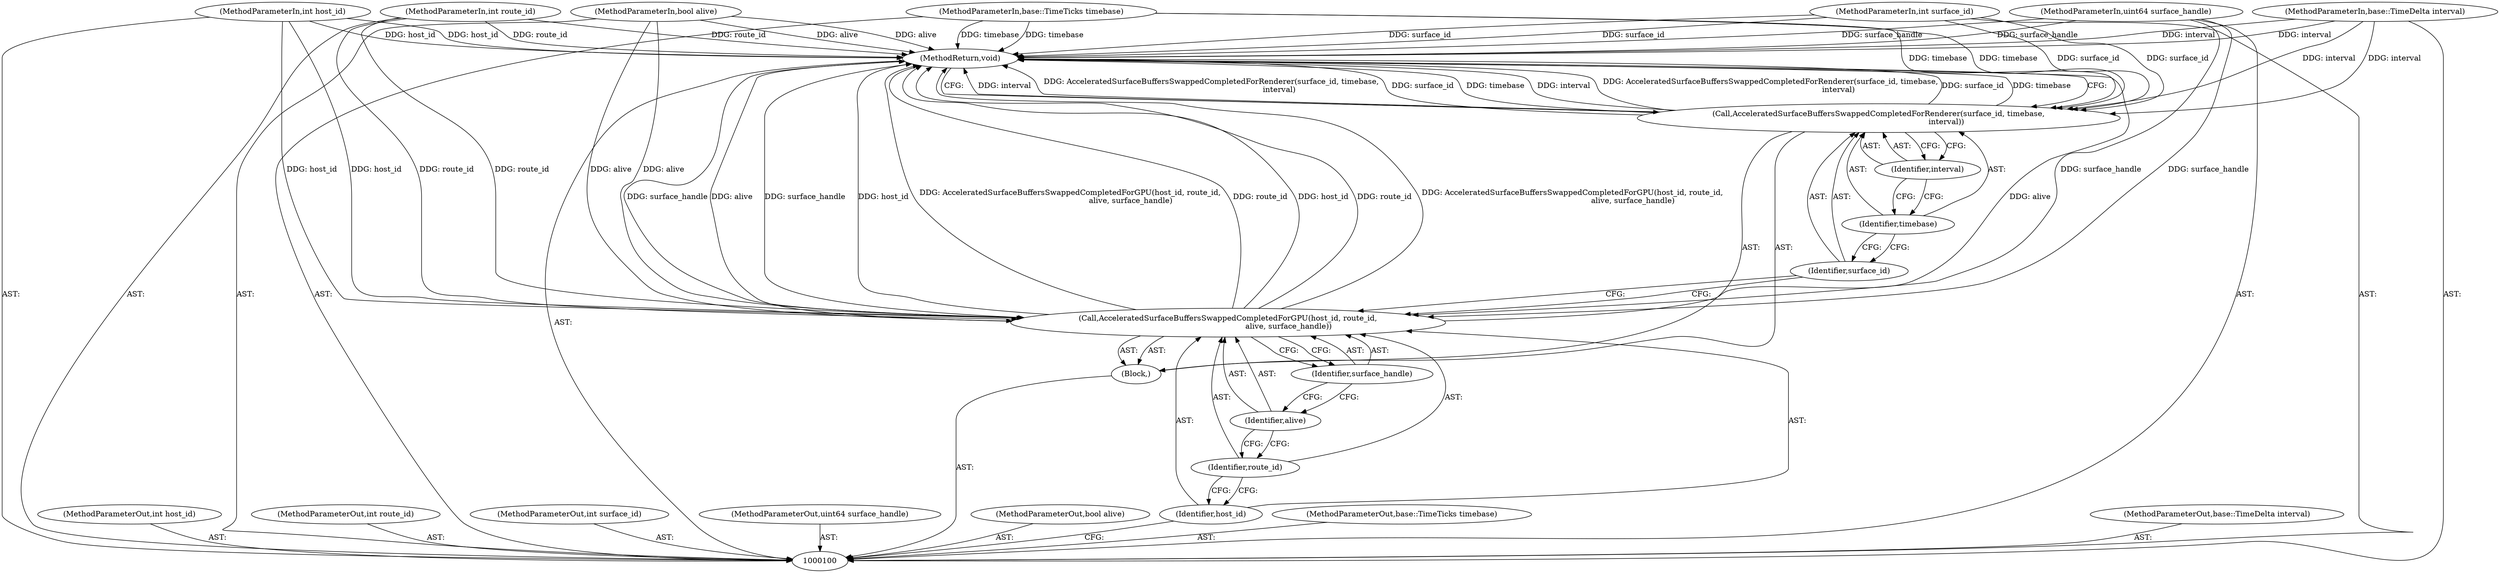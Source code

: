 digraph "0_Chrome_18d67244984a574ba2dd8779faabc0e3e34f4b76_0" {
"1000118" [label="(MethodReturn,void)"];
"1000101" [label="(MethodParameterIn,int host_id)"];
"1000139" [label="(MethodParameterOut,int host_id)"];
"1000114" [label="(Call,AcceleratedSurfaceBuffersSwappedCompletedForRenderer(surface_id, timebase,\n                                                        interval))"];
"1000115" [label="(Identifier,surface_id)"];
"1000116" [label="(Identifier,timebase)"];
"1000117" [label="(Identifier,interval)"];
"1000102" [label="(MethodParameterIn,int route_id)"];
"1000140" [label="(MethodParameterOut,int route_id)"];
"1000103" [label="(MethodParameterIn,int surface_id)"];
"1000141" [label="(MethodParameterOut,int surface_id)"];
"1000104" [label="(MethodParameterIn,uint64 surface_handle)"];
"1000142" [label="(MethodParameterOut,uint64 surface_handle)"];
"1000105" [label="(MethodParameterIn,bool alive)"];
"1000143" [label="(MethodParameterOut,bool alive)"];
"1000106" [label="(MethodParameterIn,base::TimeTicks timebase)"];
"1000144" [label="(MethodParameterOut,base::TimeTicks timebase)"];
"1000107" [label="(MethodParameterIn,base::TimeDelta interval)"];
"1000145" [label="(MethodParameterOut,base::TimeDelta interval)"];
"1000108" [label="(Block,)"];
"1000109" [label="(Call,AcceleratedSurfaceBuffersSwappedCompletedForGPU(host_id, route_id,\n                                                  alive, surface_handle))"];
"1000110" [label="(Identifier,host_id)"];
"1000111" [label="(Identifier,route_id)"];
"1000112" [label="(Identifier,alive)"];
"1000113" [label="(Identifier,surface_handle)"];
"1000118" -> "1000100"  [label="AST: "];
"1000118" -> "1000114"  [label="CFG: "];
"1000114" -> "1000118"  [label="DDG: interval"];
"1000114" -> "1000118"  [label="DDG: AcceleratedSurfaceBuffersSwappedCompletedForRenderer(surface_id, timebase,\n                                                        interval)"];
"1000114" -> "1000118"  [label="DDG: surface_id"];
"1000114" -> "1000118"  [label="DDG: timebase"];
"1000107" -> "1000118"  [label="DDG: interval"];
"1000104" -> "1000118"  [label="DDG: surface_handle"];
"1000105" -> "1000118"  [label="DDG: alive"];
"1000103" -> "1000118"  [label="DDG: surface_id"];
"1000102" -> "1000118"  [label="DDG: route_id"];
"1000109" -> "1000118"  [label="DDG: alive"];
"1000109" -> "1000118"  [label="DDG: surface_handle"];
"1000109" -> "1000118"  [label="DDG: host_id"];
"1000109" -> "1000118"  [label="DDG: route_id"];
"1000109" -> "1000118"  [label="DDG: AcceleratedSurfaceBuffersSwappedCompletedForGPU(host_id, route_id,\n                                                  alive, surface_handle)"];
"1000101" -> "1000118"  [label="DDG: host_id"];
"1000106" -> "1000118"  [label="DDG: timebase"];
"1000101" -> "1000100"  [label="AST: "];
"1000101" -> "1000118"  [label="DDG: host_id"];
"1000101" -> "1000109"  [label="DDG: host_id"];
"1000139" -> "1000100"  [label="AST: "];
"1000114" -> "1000108"  [label="AST: "];
"1000114" -> "1000117"  [label="CFG: "];
"1000115" -> "1000114"  [label="AST: "];
"1000116" -> "1000114"  [label="AST: "];
"1000117" -> "1000114"  [label="AST: "];
"1000118" -> "1000114"  [label="CFG: "];
"1000114" -> "1000118"  [label="DDG: interval"];
"1000114" -> "1000118"  [label="DDG: AcceleratedSurfaceBuffersSwappedCompletedForRenderer(surface_id, timebase,\n                                                        interval)"];
"1000114" -> "1000118"  [label="DDG: surface_id"];
"1000114" -> "1000118"  [label="DDG: timebase"];
"1000103" -> "1000114"  [label="DDG: surface_id"];
"1000106" -> "1000114"  [label="DDG: timebase"];
"1000107" -> "1000114"  [label="DDG: interval"];
"1000115" -> "1000114"  [label="AST: "];
"1000115" -> "1000109"  [label="CFG: "];
"1000116" -> "1000115"  [label="CFG: "];
"1000116" -> "1000114"  [label="AST: "];
"1000116" -> "1000115"  [label="CFG: "];
"1000117" -> "1000116"  [label="CFG: "];
"1000117" -> "1000114"  [label="AST: "];
"1000117" -> "1000116"  [label="CFG: "];
"1000114" -> "1000117"  [label="CFG: "];
"1000102" -> "1000100"  [label="AST: "];
"1000102" -> "1000118"  [label="DDG: route_id"];
"1000102" -> "1000109"  [label="DDG: route_id"];
"1000140" -> "1000100"  [label="AST: "];
"1000103" -> "1000100"  [label="AST: "];
"1000103" -> "1000118"  [label="DDG: surface_id"];
"1000103" -> "1000114"  [label="DDG: surface_id"];
"1000141" -> "1000100"  [label="AST: "];
"1000104" -> "1000100"  [label="AST: "];
"1000104" -> "1000118"  [label="DDG: surface_handle"];
"1000104" -> "1000109"  [label="DDG: surface_handle"];
"1000142" -> "1000100"  [label="AST: "];
"1000105" -> "1000100"  [label="AST: "];
"1000105" -> "1000118"  [label="DDG: alive"];
"1000105" -> "1000109"  [label="DDG: alive"];
"1000143" -> "1000100"  [label="AST: "];
"1000106" -> "1000100"  [label="AST: "];
"1000106" -> "1000118"  [label="DDG: timebase"];
"1000106" -> "1000114"  [label="DDG: timebase"];
"1000144" -> "1000100"  [label="AST: "];
"1000107" -> "1000100"  [label="AST: "];
"1000107" -> "1000118"  [label="DDG: interval"];
"1000107" -> "1000114"  [label="DDG: interval"];
"1000145" -> "1000100"  [label="AST: "];
"1000108" -> "1000100"  [label="AST: "];
"1000109" -> "1000108"  [label="AST: "];
"1000114" -> "1000108"  [label="AST: "];
"1000109" -> "1000108"  [label="AST: "];
"1000109" -> "1000113"  [label="CFG: "];
"1000110" -> "1000109"  [label="AST: "];
"1000111" -> "1000109"  [label="AST: "];
"1000112" -> "1000109"  [label="AST: "];
"1000113" -> "1000109"  [label="AST: "];
"1000115" -> "1000109"  [label="CFG: "];
"1000109" -> "1000118"  [label="DDG: alive"];
"1000109" -> "1000118"  [label="DDG: surface_handle"];
"1000109" -> "1000118"  [label="DDG: host_id"];
"1000109" -> "1000118"  [label="DDG: route_id"];
"1000109" -> "1000118"  [label="DDG: AcceleratedSurfaceBuffersSwappedCompletedForGPU(host_id, route_id,\n                                                  alive, surface_handle)"];
"1000101" -> "1000109"  [label="DDG: host_id"];
"1000102" -> "1000109"  [label="DDG: route_id"];
"1000105" -> "1000109"  [label="DDG: alive"];
"1000104" -> "1000109"  [label="DDG: surface_handle"];
"1000110" -> "1000109"  [label="AST: "];
"1000110" -> "1000100"  [label="CFG: "];
"1000111" -> "1000110"  [label="CFG: "];
"1000111" -> "1000109"  [label="AST: "];
"1000111" -> "1000110"  [label="CFG: "];
"1000112" -> "1000111"  [label="CFG: "];
"1000112" -> "1000109"  [label="AST: "];
"1000112" -> "1000111"  [label="CFG: "];
"1000113" -> "1000112"  [label="CFG: "];
"1000113" -> "1000109"  [label="AST: "];
"1000113" -> "1000112"  [label="CFG: "];
"1000109" -> "1000113"  [label="CFG: "];
}
